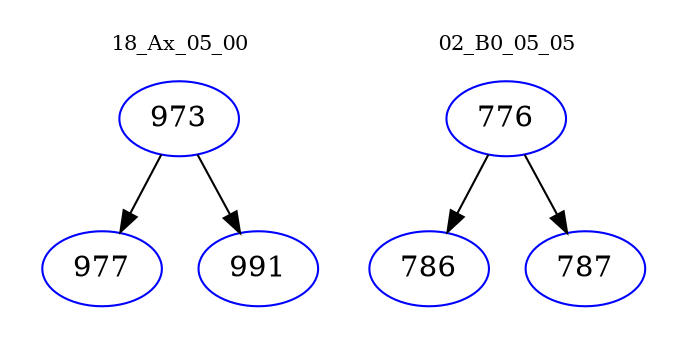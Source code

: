 digraph{
subgraph cluster_0 {
color = white
label = "18_Ax_05_00";
fontsize=10;
T0_973 [label="973", color="blue"]
T0_973 -> T0_977 [color="black"]
T0_977 [label="977", color="blue"]
T0_973 -> T0_991 [color="black"]
T0_991 [label="991", color="blue"]
}
subgraph cluster_1 {
color = white
label = "02_B0_05_05";
fontsize=10;
T1_776 [label="776", color="blue"]
T1_776 -> T1_786 [color="black"]
T1_786 [label="786", color="blue"]
T1_776 -> T1_787 [color="black"]
T1_787 [label="787", color="blue"]
}
}
